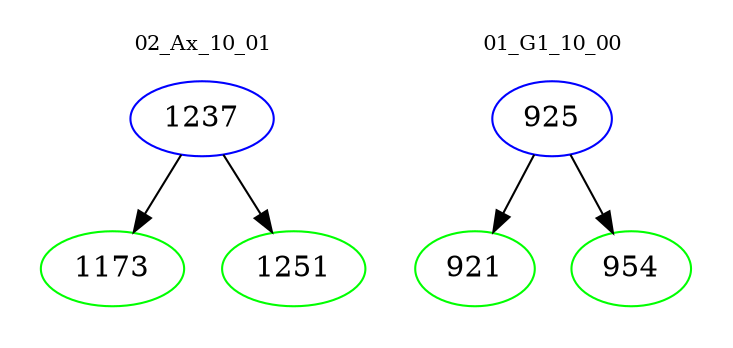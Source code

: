 digraph{
subgraph cluster_0 {
color = white
label = "02_Ax_10_01";
fontsize=10;
T0_1237 [label="1237", color="blue"]
T0_1237 -> T0_1173 [color="black"]
T0_1173 [label="1173", color="green"]
T0_1237 -> T0_1251 [color="black"]
T0_1251 [label="1251", color="green"]
}
subgraph cluster_1 {
color = white
label = "01_G1_10_00";
fontsize=10;
T1_925 [label="925", color="blue"]
T1_925 -> T1_921 [color="black"]
T1_921 [label="921", color="green"]
T1_925 -> T1_954 [color="black"]
T1_954 [label="954", color="green"]
}
}
